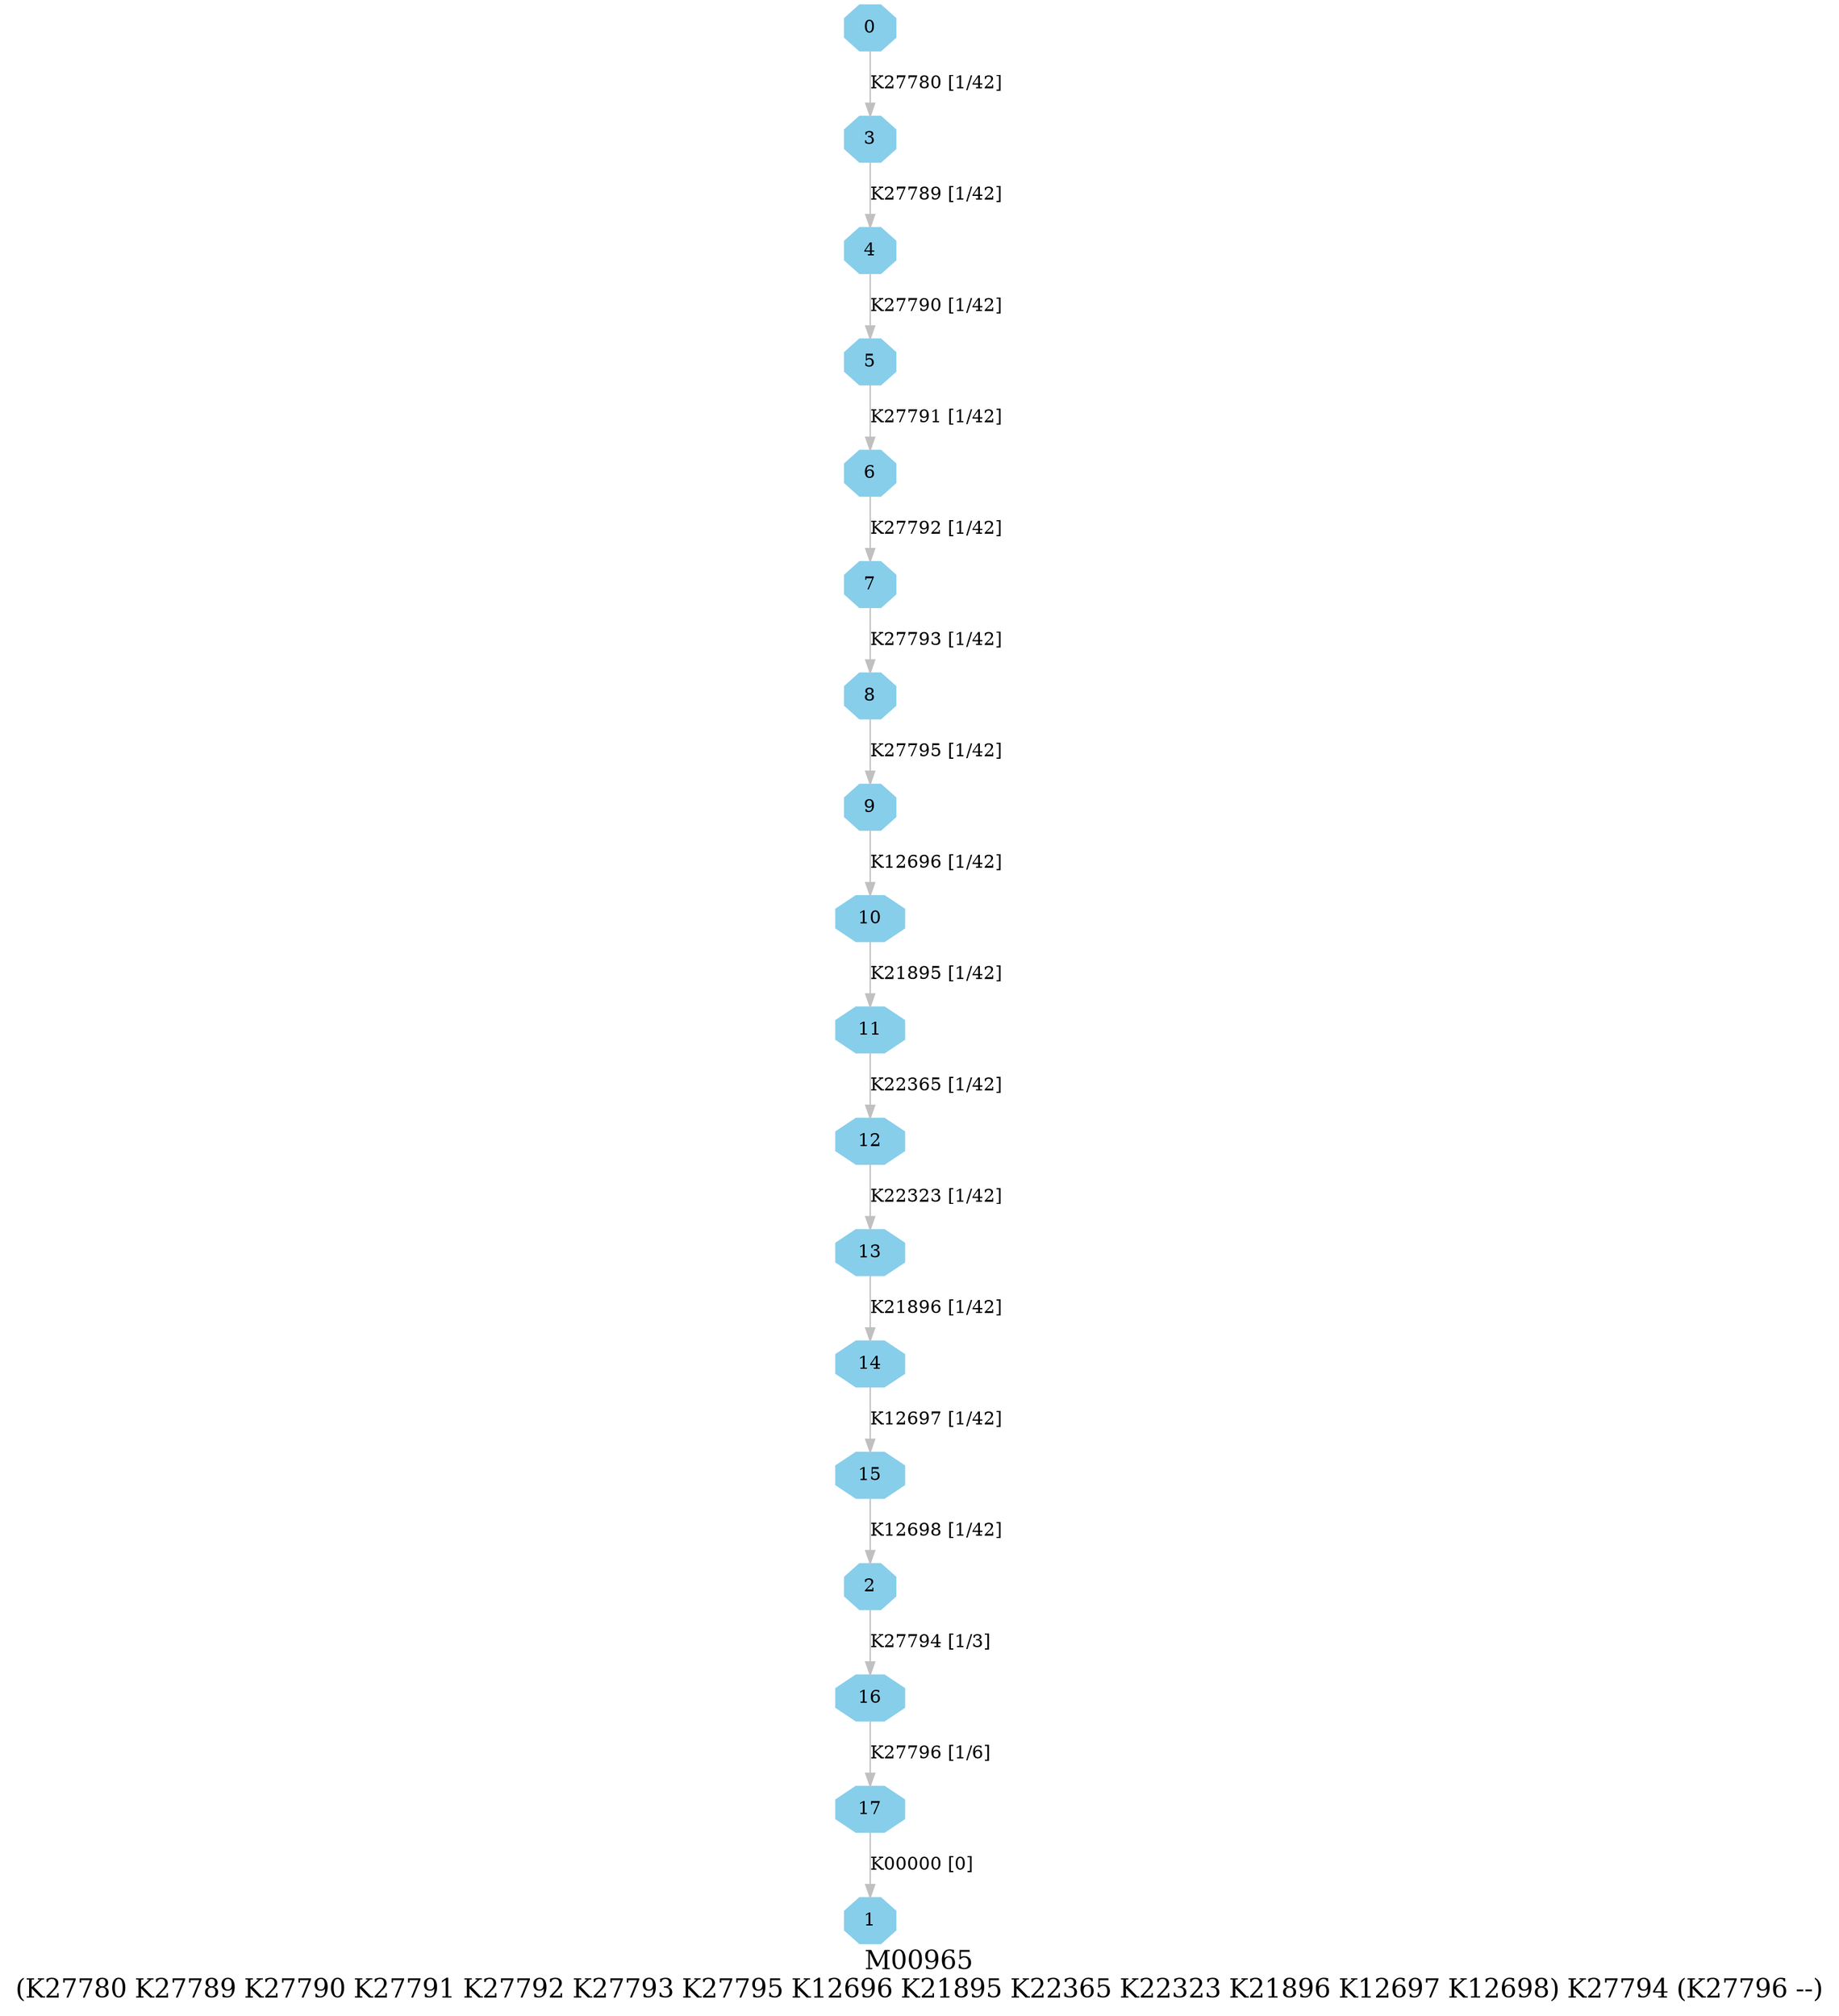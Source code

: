 digraph G {
graph [label="M00965
(K27780 K27789 K27790 K27791 K27792 K27793 K27795 K12696 K21895 K22365 K22323 K21896 K12697 K12698) K27794 (K27796 --)",fontsize=20];
node [shape=box,style=filled];
edge [len=3,color=grey];
{node [width=.3,height=.3,shape=octagon,style=filled,color=skyblue] 0 1 2 3 4 5 6 7 8 9 10 11 12 13 14 15 16 17 }
0 -> 3 [label="K27780 [1/42]"];
2 -> 16 [label="K27794 [1/3]"];
3 -> 4 [label="K27789 [1/42]"];
4 -> 5 [label="K27790 [1/42]"];
5 -> 6 [label="K27791 [1/42]"];
6 -> 7 [label="K27792 [1/42]"];
7 -> 8 [label="K27793 [1/42]"];
8 -> 9 [label="K27795 [1/42]"];
9 -> 10 [label="K12696 [1/42]"];
10 -> 11 [label="K21895 [1/42]"];
11 -> 12 [label="K22365 [1/42]"];
12 -> 13 [label="K22323 [1/42]"];
13 -> 14 [label="K21896 [1/42]"];
14 -> 15 [label="K12697 [1/42]"];
15 -> 2 [label="K12698 [1/42]"];
16 -> 17 [label="K27796 [1/6]"];
17 -> 1 [label="K00000 [0]"];
}